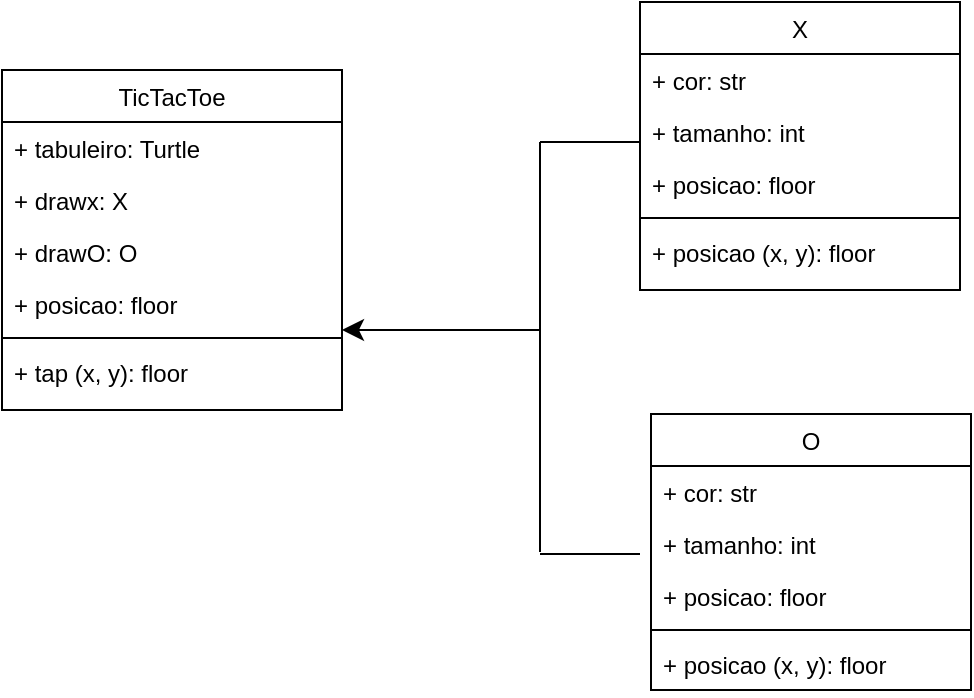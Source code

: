 <mxfile version="22.0.0" type="github">
  <diagram name="Página-1" id="rjtSr1UTG6rtN84Kp3-A">
    <mxGraphModel dx="933" dy="372" grid="1" gridSize="10" guides="1" tooltips="1" connect="1" arrows="1" fold="1" page="1" pageScale="1" pageWidth="827" pageHeight="1169" math="0" shadow="0">
      <root>
        <mxCell id="0" />
        <mxCell id="1" parent="0" />
        <mxCell id="Qb56s3g5X1Et_6T4vnuU-1" value="X" style="swimlane;fontStyle=0;align=center;verticalAlign=top;childLayout=stackLayout;horizontal=1;startSize=26;horizontalStack=0;resizeParent=1;resizeLast=0;collapsible=1;marginBottom=0;rounded=0;shadow=0;strokeWidth=1;" vertex="1" parent="1">
          <mxGeometry x="439" y="46" width="160" height="144" as="geometry">
            <mxRectangle x="130" y="380" width="160" height="26" as="alternateBounds" />
          </mxGeometry>
        </mxCell>
        <mxCell id="Qb56s3g5X1Et_6T4vnuU-2" value="+ cor: str" style="text;align=left;verticalAlign=top;spacingLeft=4;spacingRight=4;overflow=hidden;rotatable=0;points=[[0,0.5],[1,0.5]];portConstraint=eastwest;" vertex="1" parent="Qb56s3g5X1Et_6T4vnuU-1">
          <mxGeometry y="26" width="160" height="26" as="geometry" />
        </mxCell>
        <mxCell id="Qb56s3g5X1Et_6T4vnuU-3" value="+ tamanho: int" style="text;align=left;verticalAlign=top;spacingLeft=4;spacingRight=4;overflow=hidden;rotatable=0;points=[[0,0.5],[1,0.5]];portConstraint=eastwest;rounded=0;shadow=0;html=0;" vertex="1" parent="Qb56s3g5X1Et_6T4vnuU-1">
          <mxGeometry y="52" width="160" height="26" as="geometry" />
        </mxCell>
        <mxCell id="Qb56s3g5X1Et_6T4vnuU-4" value="+ posicao: floor" style="text;align=left;verticalAlign=top;spacingLeft=4;spacingRight=4;overflow=hidden;rotatable=0;points=[[0,0.5],[1,0.5]];portConstraint=eastwest;rounded=0;shadow=0;html=0;" vertex="1" parent="Qb56s3g5X1Et_6T4vnuU-1">
          <mxGeometry y="78" width="160" height="26" as="geometry" />
        </mxCell>
        <mxCell id="Qb56s3g5X1Et_6T4vnuU-6" value="" style="line;html=1;strokeWidth=1;align=left;verticalAlign=middle;spacingTop=-1;spacingLeft=3;spacingRight=3;rotatable=0;labelPosition=right;points=[];portConstraint=eastwest;" vertex="1" parent="Qb56s3g5X1Et_6T4vnuU-1">
          <mxGeometry y="104" width="160" height="8" as="geometry" />
        </mxCell>
        <mxCell id="Qb56s3g5X1Et_6T4vnuU-41" value="+ posicao (x, y): floor" style="text;align=left;verticalAlign=top;spacingLeft=4;spacingRight=4;overflow=hidden;rotatable=0;points=[[0,0.5],[1,0.5]];portConstraint=eastwest;" vertex="1" parent="Qb56s3g5X1Et_6T4vnuU-1">
          <mxGeometry y="112" width="160" height="26" as="geometry" />
        </mxCell>
        <mxCell id="Qb56s3g5X1Et_6T4vnuU-9" value="TicTacToe" style="swimlane;fontStyle=0;align=center;verticalAlign=top;childLayout=stackLayout;horizontal=1;startSize=26;horizontalStack=0;resizeParent=1;resizeLast=0;collapsible=1;marginBottom=0;rounded=0;shadow=0;strokeWidth=1;" vertex="1" parent="1">
          <mxGeometry x="120" y="80" width="170" height="170" as="geometry">
            <mxRectangle x="550" y="140" width="160" height="26" as="alternateBounds" />
          </mxGeometry>
        </mxCell>
        <mxCell id="Qb56s3g5X1Et_6T4vnuU-11" value="+ tabuleiro: Turtle" style="text;align=left;verticalAlign=top;spacingLeft=4;spacingRight=4;overflow=hidden;rotatable=0;points=[[0,0.5],[1,0.5]];portConstraint=eastwest;rounded=0;shadow=0;html=0;" vertex="1" parent="Qb56s3g5X1Et_6T4vnuU-9">
          <mxGeometry y="26" width="170" height="26" as="geometry" />
        </mxCell>
        <mxCell id="Qb56s3g5X1Et_6T4vnuU-35" value="+ drawx: X" style="text;align=left;verticalAlign=top;spacingLeft=4;spacingRight=4;overflow=hidden;rotatable=0;points=[[0,0.5],[1,0.5]];portConstraint=eastwest;" vertex="1" parent="Qb56s3g5X1Et_6T4vnuU-9">
          <mxGeometry y="52" width="170" height="26" as="geometry" />
        </mxCell>
        <mxCell id="Qb56s3g5X1Et_6T4vnuU-36" value="+ drawO: O" style="text;align=left;verticalAlign=top;spacingLeft=4;spacingRight=4;overflow=hidden;rotatable=0;points=[[0,0.5],[1,0.5]];portConstraint=eastwest;" vertex="1" parent="Qb56s3g5X1Et_6T4vnuU-9">
          <mxGeometry y="78" width="170" height="26" as="geometry" />
        </mxCell>
        <mxCell id="Qb56s3g5X1Et_6T4vnuU-38" value="+ posicao: floor" style="text;align=left;verticalAlign=top;spacingLeft=4;spacingRight=4;overflow=hidden;rotatable=0;points=[[0,0.5],[1,0.5]];portConstraint=eastwest;rounded=0;shadow=0;html=0;" vertex="1" parent="Qb56s3g5X1Et_6T4vnuU-9">
          <mxGeometry y="104" width="170" height="26" as="geometry" />
        </mxCell>
        <mxCell id="Qb56s3g5X1Et_6T4vnuU-16" value="" style="line;html=1;strokeWidth=1;align=left;verticalAlign=middle;spacingTop=-1;spacingLeft=3;spacingRight=3;rotatable=0;labelPosition=right;points=[];portConstraint=eastwest;" vertex="1" parent="Qb56s3g5X1Et_6T4vnuU-9">
          <mxGeometry y="130" width="170" height="8" as="geometry" />
        </mxCell>
        <mxCell id="Qb56s3g5X1Et_6T4vnuU-17" value="+ tap (x, y): floor " style="text;align=left;verticalAlign=top;spacingLeft=4;spacingRight=4;overflow=hidden;rotatable=0;points=[[0,0.5],[1,0.5]];portConstraint=eastwest;" vertex="1" parent="Qb56s3g5X1Et_6T4vnuU-9">
          <mxGeometry y="138" width="170" height="26" as="geometry" />
        </mxCell>
        <mxCell id="Qb56s3g5X1Et_6T4vnuU-23" value="O" style="swimlane;fontStyle=0;align=center;verticalAlign=top;childLayout=stackLayout;horizontal=1;startSize=26;horizontalStack=0;resizeParent=1;resizeLast=0;collapsible=1;marginBottom=0;rounded=0;shadow=0;strokeWidth=1;" vertex="1" parent="1">
          <mxGeometry x="444.5" y="252" width="160" height="138" as="geometry">
            <mxRectangle x="130" y="380" width="160" height="26" as="alternateBounds" />
          </mxGeometry>
        </mxCell>
        <mxCell id="Qb56s3g5X1Et_6T4vnuU-24" value="+ cor: str" style="text;align=left;verticalAlign=top;spacingLeft=4;spacingRight=4;overflow=hidden;rotatable=0;points=[[0,0.5],[1,0.5]];portConstraint=eastwest;" vertex="1" parent="Qb56s3g5X1Et_6T4vnuU-23">
          <mxGeometry y="26" width="160" height="26" as="geometry" />
        </mxCell>
        <mxCell id="Qb56s3g5X1Et_6T4vnuU-25" value="+ tamanho: int" style="text;align=left;verticalAlign=top;spacingLeft=4;spacingRight=4;overflow=hidden;rotatable=0;points=[[0,0.5],[1,0.5]];portConstraint=eastwest;rounded=0;shadow=0;html=0;" vertex="1" parent="Qb56s3g5X1Et_6T4vnuU-23">
          <mxGeometry y="52" width="160" height="26" as="geometry" />
        </mxCell>
        <mxCell id="Qb56s3g5X1Et_6T4vnuU-26" value="+ posicao: floor" style="text;align=left;verticalAlign=top;spacingLeft=4;spacingRight=4;overflow=hidden;rotatable=0;points=[[0,0.5],[1,0.5]];portConstraint=eastwest;rounded=0;shadow=0;html=0;" vertex="1" parent="Qb56s3g5X1Et_6T4vnuU-23">
          <mxGeometry y="78" width="160" height="26" as="geometry" />
        </mxCell>
        <mxCell id="Qb56s3g5X1Et_6T4vnuU-28" value="" style="line;html=1;strokeWidth=1;align=left;verticalAlign=middle;spacingTop=-1;spacingLeft=3;spacingRight=3;rotatable=0;labelPosition=right;points=[];portConstraint=eastwest;" vertex="1" parent="Qb56s3g5X1Et_6T4vnuU-23">
          <mxGeometry y="104" width="160" height="8" as="geometry" />
        </mxCell>
        <mxCell id="Qb56s3g5X1Et_6T4vnuU-34" value="+ posicao (x, y): floor" style="text;align=left;verticalAlign=top;spacingLeft=4;spacingRight=4;overflow=hidden;rotatable=0;points=[[0,0.5],[1,0.5]];portConstraint=eastwest;" vertex="1" parent="Qb56s3g5X1Et_6T4vnuU-23">
          <mxGeometry y="112" width="160" height="26" as="geometry" />
        </mxCell>
        <mxCell id="Qb56s3g5X1Et_6T4vnuU-31" value="" style="line;strokeWidth=1;html=1;fillStyle=auto;" vertex="1" parent="1">
          <mxGeometry x="389" y="111" width="50" height="10" as="geometry" />
        </mxCell>
        <mxCell id="Qb56s3g5X1Et_6T4vnuU-32" value="" style="line;strokeWidth=1;html=1;fillStyle=auto;" vertex="1" parent="1">
          <mxGeometry x="389" y="317" width="50" height="10" as="geometry" />
        </mxCell>
        <mxCell id="Qb56s3g5X1Et_6T4vnuU-33" value="" style="line;strokeWidth=1;html=1;rotation=90;" vertex="1" parent="1">
          <mxGeometry x="333.5" y="260.5" width="111" height="10" as="geometry" />
        </mxCell>
        <mxCell id="Qb56s3g5X1Et_6T4vnuU-30" value="" style="edgeStyle=elbowEdgeStyle;endArrow=classic;html=1;endSize=8;startSize=8;rounded=0;elbow=vertical;exitX=0;exitY=0.5;exitDx=0;exitDy=0;exitPerimeter=0;shadow=0;strokeColor=#000000;fillColor=#000000;" edge="1" parent="1" source="Qb56s3g5X1Et_6T4vnuU-31">
          <mxGeometry width="50" height="50" relative="1" as="geometry">
            <mxPoint x="389" y="150" as="sourcePoint" />
            <mxPoint x="290" y="210" as="targetPoint" />
            <Array as="points">
              <mxPoint x="350" y="210" />
              <mxPoint x="379" y="170" />
            </Array>
          </mxGeometry>
        </mxCell>
      </root>
    </mxGraphModel>
  </diagram>
</mxfile>
